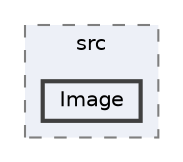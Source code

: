digraph "plugins/learndash-certificate-builder/vendor/mpdf/mpdf/src/Image"
{
 // LATEX_PDF_SIZE
  bgcolor="transparent";
  edge [fontname=Helvetica,fontsize=10,labelfontname=Helvetica,labelfontsize=10];
  node [fontname=Helvetica,fontsize=10,shape=box,height=0.2,width=0.4];
  compound=true
  subgraph clusterdir_a65463aea2a6be4c4718790a2e16e955 {
    graph [ bgcolor="#edf0f7", pencolor="grey50", label="src", fontname=Helvetica,fontsize=10 style="filled,dashed", URL="dir_a65463aea2a6be4c4718790a2e16e955.html",tooltip=""]
  dir_0eda696b2aad0b9f929d73c9f8d1a38d [label="Image", fillcolor="#edf0f7", color="grey25", style="filled,bold", URL="dir_0eda696b2aad0b9f929d73c9f8d1a38d.html",tooltip=""];
  }
}

